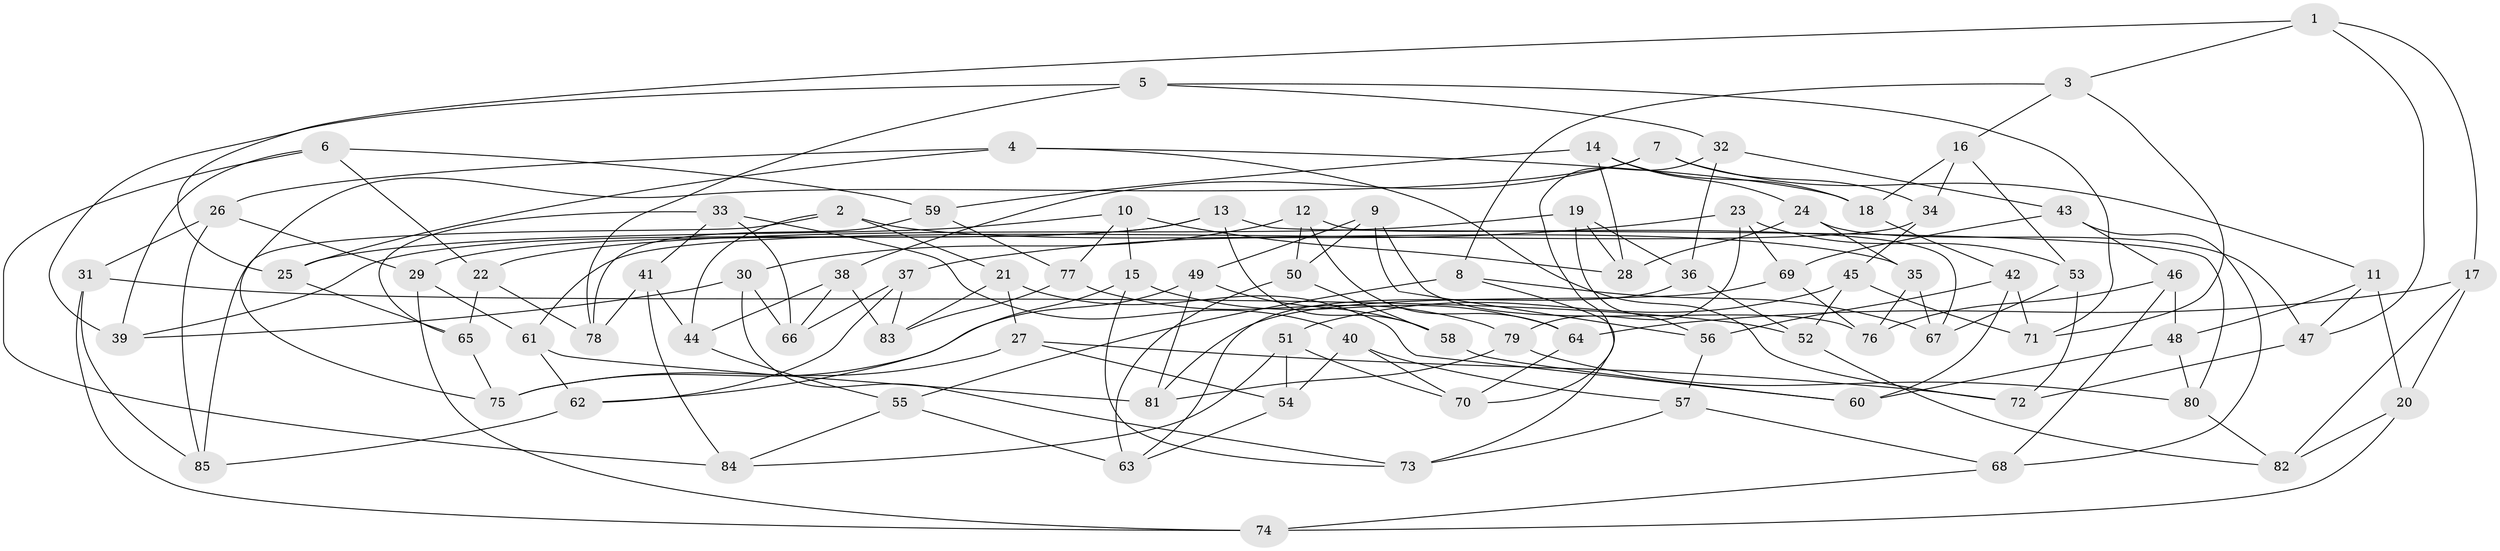// Generated by graph-tools (version 1.1) at 2025/11/02/27/25 16:11:45]
// undirected, 85 vertices, 170 edges
graph export_dot {
graph [start="1"]
  node [color=gray90,style=filled];
  1;
  2;
  3;
  4;
  5;
  6;
  7;
  8;
  9;
  10;
  11;
  12;
  13;
  14;
  15;
  16;
  17;
  18;
  19;
  20;
  21;
  22;
  23;
  24;
  25;
  26;
  27;
  28;
  29;
  30;
  31;
  32;
  33;
  34;
  35;
  36;
  37;
  38;
  39;
  40;
  41;
  42;
  43;
  44;
  45;
  46;
  47;
  48;
  49;
  50;
  51;
  52;
  53;
  54;
  55;
  56;
  57;
  58;
  59;
  60;
  61;
  62;
  63;
  64;
  65;
  66;
  67;
  68;
  69;
  70;
  71;
  72;
  73;
  74;
  75;
  76;
  77;
  78;
  79;
  80;
  81;
  82;
  83;
  84;
  85;
  1 -- 25;
  1 -- 47;
  1 -- 3;
  1 -- 17;
  2 -- 44;
  2 -- 35;
  2 -- 85;
  2 -- 21;
  3 -- 16;
  3 -- 8;
  3 -- 71;
  4 -- 72;
  4 -- 25;
  4 -- 26;
  4 -- 18;
  5 -- 71;
  5 -- 78;
  5 -- 39;
  5 -- 32;
  6 -- 59;
  6 -- 22;
  6 -- 39;
  6 -- 84;
  7 -- 11;
  7 -- 75;
  7 -- 34;
  7 -- 38;
  8 -- 55;
  8 -- 73;
  8 -- 67;
  9 -- 76;
  9 -- 49;
  9 -- 56;
  9 -- 50;
  10 -- 15;
  10 -- 25;
  10 -- 28;
  10 -- 77;
  11 -- 47;
  11 -- 48;
  11 -- 20;
  12 -- 30;
  12 -- 50;
  12 -- 64;
  12 -- 67;
  13 -- 29;
  13 -- 80;
  13 -- 58;
  13 -- 39;
  14 -- 18;
  14 -- 24;
  14 -- 59;
  14 -- 28;
  15 -- 62;
  15 -- 64;
  15 -- 73;
  16 -- 18;
  16 -- 53;
  16 -- 34;
  17 -- 64;
  17 -- 82;
  17 -- 20;
  18 -- 42;
  19 -- 28;
  19 -- 22;
  19 -- 36;
  19 -- 56;
  20 -- 82;
  20 -- 74;
  21 -- 83;
  21 -- 27;
  21 -- 60;
  22 -- 65;
  22 -- 78;
  23 -- 53;
  23 -- 69;
  23 -- 79;
  23 -- 37;
  24 -- 35;
  24 -- 47;
  24 -- 28;
  25 -- 65;
  26 -- 29;
  26 -- 31;
  26 -- 85;
  27 -- 75;
  27 -- 54;
  27 -- 72;
  29 -- 61;
  29 -- 74;
  30 -- 39;
  30 -- 66;
  30 -- 73;
  31 -- 85;
  31 -- 74;
  31 -- 52;
  32 -- 36;
  32 -- 43;
  32 -- 70;
  33 -- 40;
  33 -- 65;
  33 -- 66;
  33 -- 41;
  34 -- 61;
  34 -- 45;
  35 -- 76;
  35 -- 67;
  36 -- 63;
  36 -- 52;
  37 -- 66;
  37 -- 62;
  37 -- 83;
  38 -- 83;
  38 -- 44;
  38 -- 66;
  40 -- 57;
  40 -- 70;
  40 -- 54;
  41 -- 84;
  41 -- 44;
  41 -- 78;
  42 -- 71;
  42 -- 60;
  42 -- 56;
  43 -- 46;
  43 -- 69;
  43 -- 68;
  44 -- 55;
  45 -- 71;
  45 -- 51;
  45 -- 52;
  46 -- 68;
  46 -- 48;
  46 -- 76;
  47 -- 72;
  48 -- 80;
  48 -- 60;
  49 -- 58;
  49 -- 81;
  49 -- 75;
  50 -- 63;
  50 -- 58;
  51 -- 70;
  51 -- 54;
  51 -- 84;
  52 -- 82;
  53 -- 67;
  53 -- 72;
  54 -- 63;
  55 -- 63;
  55 -- 84;
  56 -- 57;
  57 -- 73;
  57 -- 68;
  58 -- 60;
  59 -- 78;
  59 -- 77;
  61 -- 62;
  61 -- 81;
  62 -- 85;
  64 -- 70;
  65 -- 75;
  68 -- 74;
  69 -- 81;
  69 -- 76;
  77 -- 83;
  77 -- 79;
  79 -- 81;
  79 -- 80;
  80 -- 82;
}
